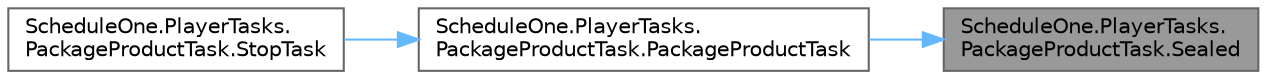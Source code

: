 digraph "ScheduleOne.PlayerTasks.PackageProductTask.Sealed"
{
 // LATEX_PDF_SIZE
  bgcolor="transparent";
  edge [fontname=Helvetica,fontsize=10,labelfontname=Helvetica,labelfontsize=10];
  node [fontname=Helvetica,fontsize=10,shape=box,height=0.2,width=0.4];
  rankdir="RL";
  Node1 [id="Node000001",label="ScheduleOne.PlayerTasks.\lPackageProductTask.Sealed",height=0.2,width=0.4,color="gray40", fillcolor="grey60", style="filled", fontcolor="black",tooltip=" "];
  Node1 -> Node2 [id="edge1_Node000001_Node000002",dir="back",color="steelblue1",style="solid",tooltip=" "];
  Node2 [id="Node000002",label="ScheduleOne.PlayerTasks.\lPackageProductTask.PackageProductTask",height=0.2,width=0.4,color="grey40", fillcolor="white", style="filled",URL="$class_schedule_one_1_1_player_tasks_1_1_package_product_task.html#afc5d593e73e2496f5834ffd6c8fcca38",tooltip=" "];
  Node2 -> Node3 [id="edge2_Node000002_Node000003",dir="back",color="steelblue1",style="solid",tooltip=" "];
  Node3 [id="Node000003",label="ScheduleOne.PlayerTasks.\lPackageProductTask.StopTask",height=0.2,width=0.4,color="grey40", fillcolor="white", style="filled",URL="$class_schedule_one_1_1_player_tasks_1_1_package_product_task.html#a030daaf724851af27bfee18914cfbe01",tooltip=" "];
}
